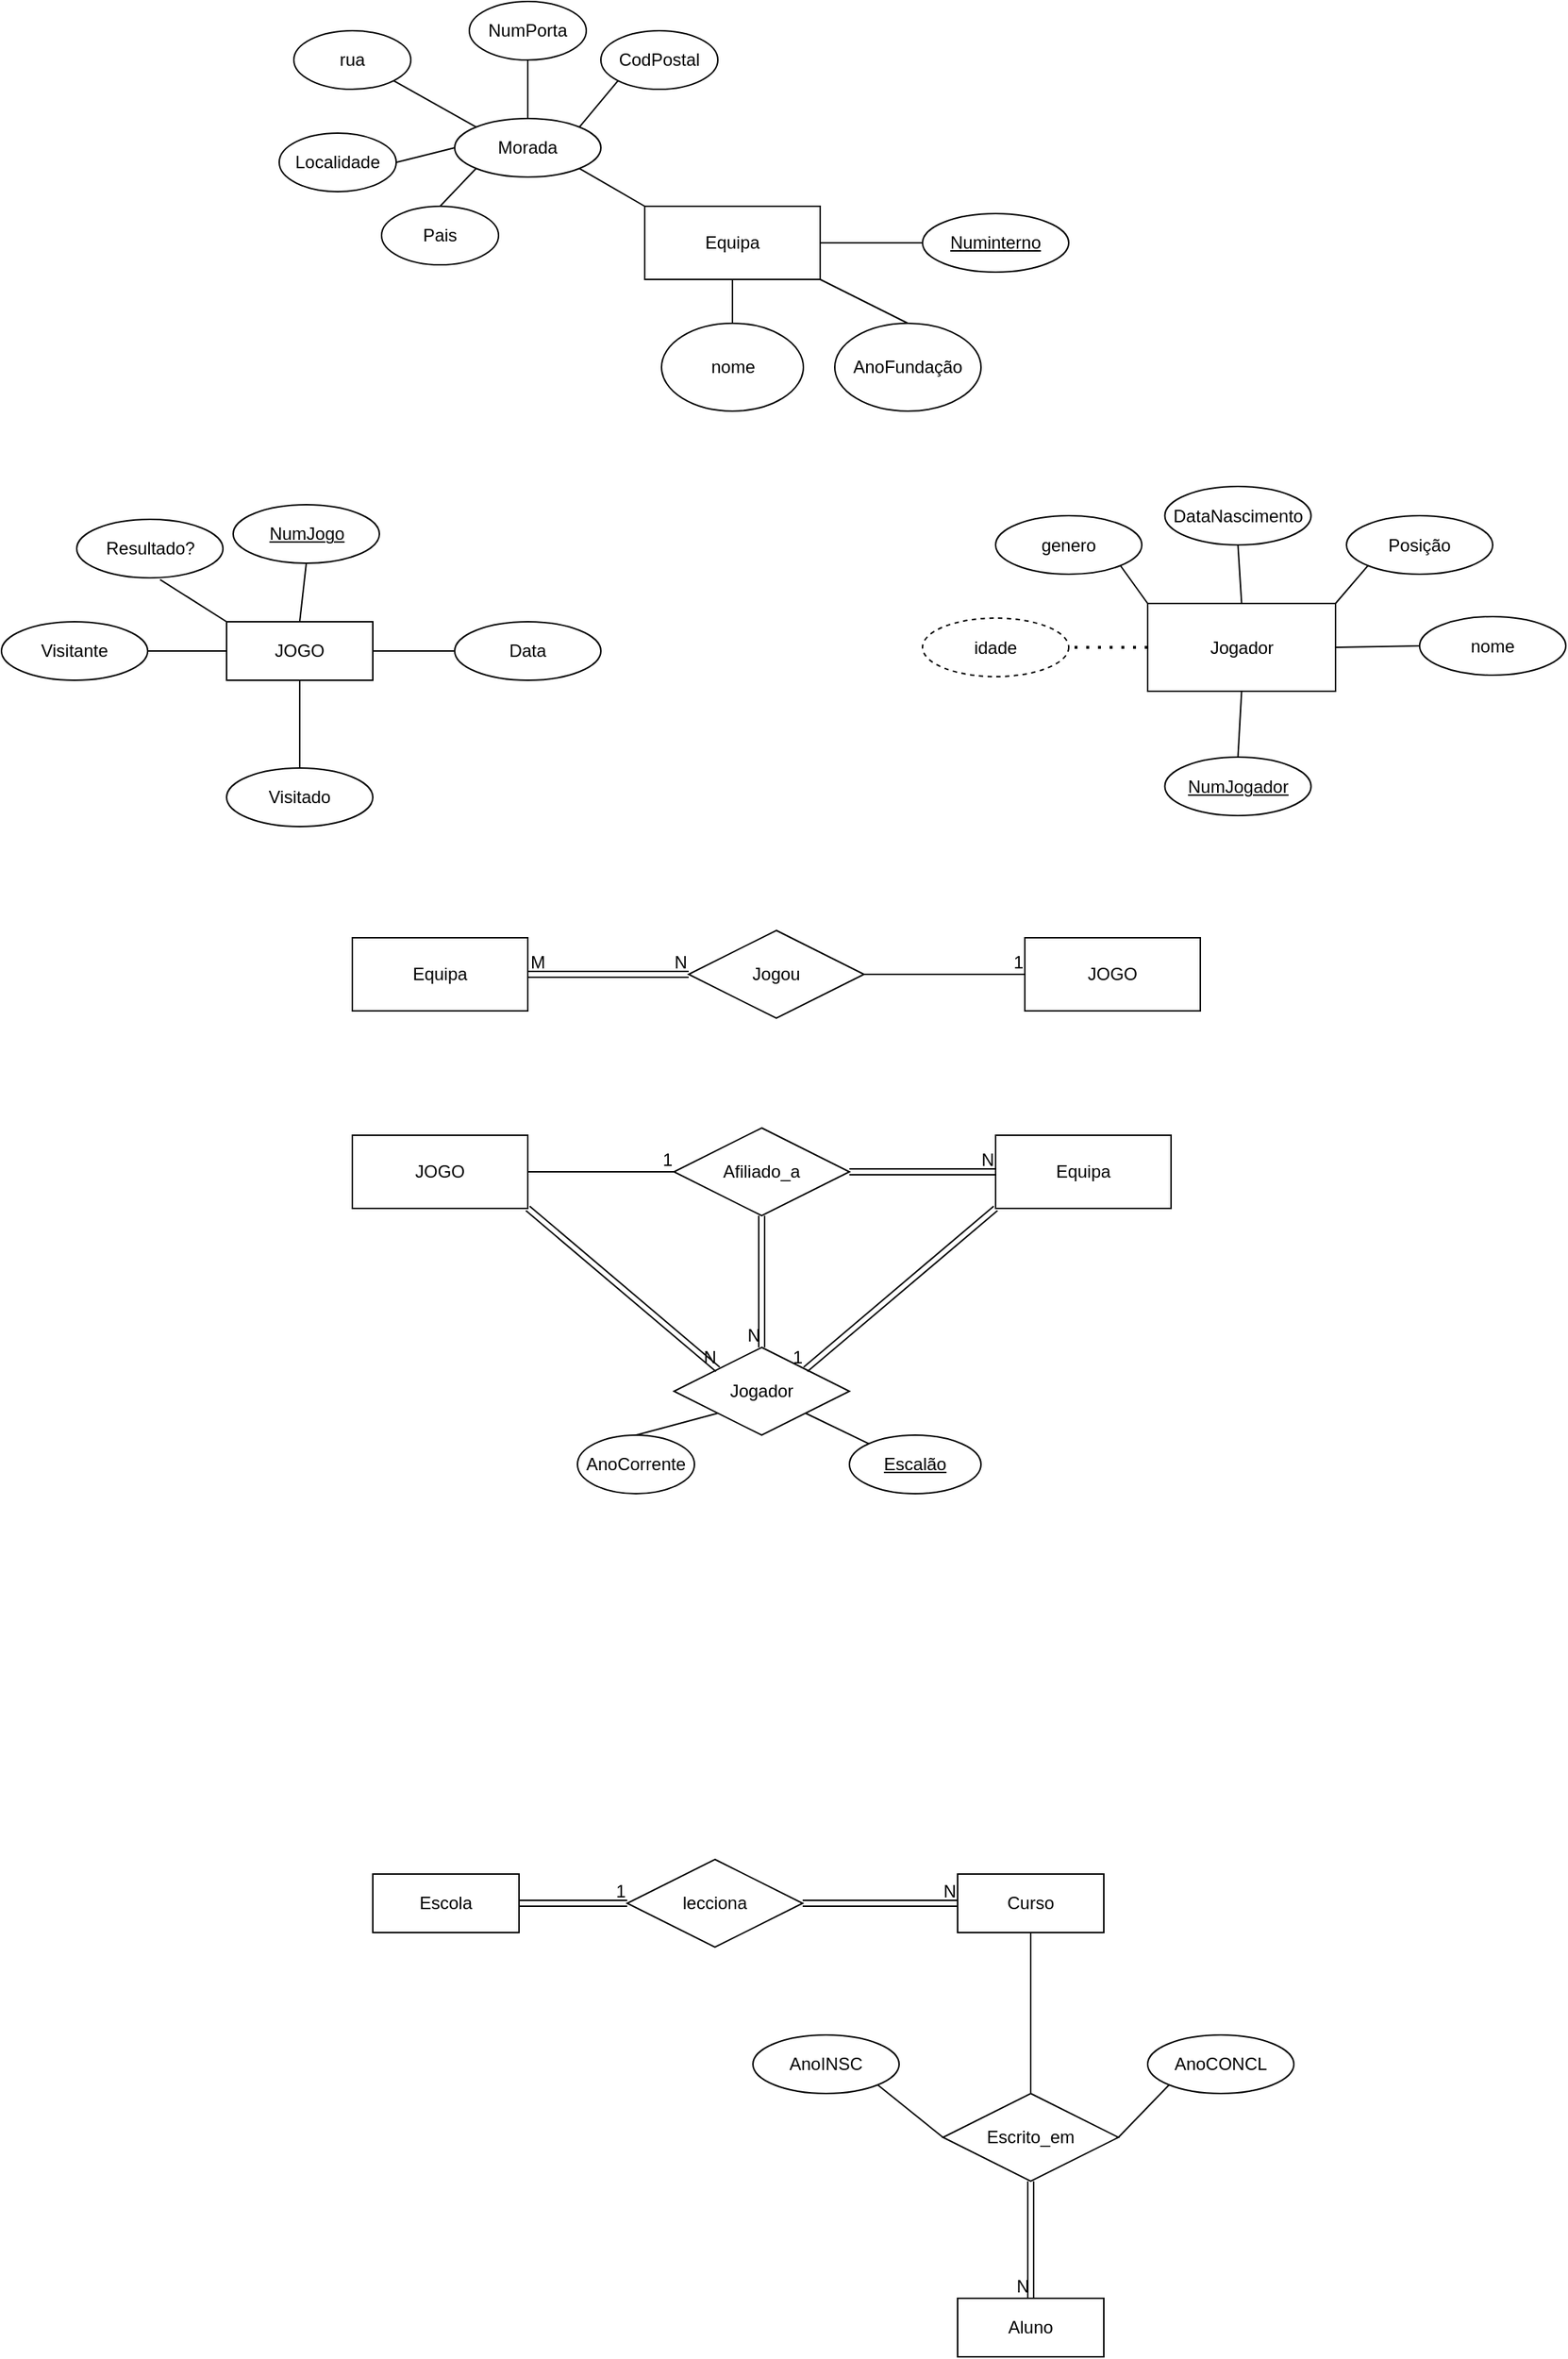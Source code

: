 <mxfile version="24.7.16">
  <diagram name="Página-1" id="aXLpPnv2NKacDEt0Qhfw">
    <mxGraphModel dx="2021" dy="698" grid="1" gridSize="10" guides="1" tooltips="1" connect="1" arrows="1" fold="1" page="1" pageScale="1" pageWidth="827" pageHeight="1169" math="0" shadow="0">
      <root>
        <mxCell id="0" />
        <mxCell id="1" parent="0" />
        <mxCell id="0BGUU8HDMgY6EAeC4oMd-1" value="Equipa" style="rounded=0;whiteSpace=wrap;html=1;" parent="1" vertex="1">
          <mxGeometry x="420" y="210" width="120" height="50" as="geometry" />
        </mxCell>
        <mxCell id="0BGUU8HDMgY6EAeC4oMd-2" value="AnoFundação" style="ellipse;whiteSpace=wrap;html=1;" parent="1" vertex="1">
          <mxGeometry x="550" y="290" width="100" height="60" as="geometry" />
        </mxCell>
        <mxCell id="0BGUU8HDMgY6EAeC4oMd-3" value="" style="endArrow=none;html=1;rounded=0;exitX=0.5;exitY=0;exitDx=0;exitDy=0;entryX=1;entryY=1;entryDx=0;entryDy=0;" parent="1" source="0BGUU8HDMgY6EAeC4oMd-2" target="0BGUU8HDMgY6EAeC4oMd-1" edge="1">
          <mxGeometry width="50" height="50" relative="1" as="geometry">
            <mxPoint x="510" y="280" as="sourcePoint" />
            <mxPoint x="560" y="230" as="targetPoint" />
          </mxGeometry>
        </mxCell>
        <mxCell id="0BGUU8HDMgY6EAeC4oMd-4" value="nome" style="ellipse;whiteSpace=wrap;html=1;" parent="1" vertex="1">
          <mxGeometry x="431.5" y="290" width="97" height="60" as="geometry" />
        </mxCell>
        <mxCell id="0BGUU8HDMgY6EAeC4oMd-5" value="" style="endArrow=none;html=1;rounded=0;exitX=0.5;exitY=0;exitDx=0;exitDy=0;entryX=0.5;entryY=1;entryDx=0;entryDy=0;" parent="1" source="0BGUU8HDMgY6EAeC4oMd-4" target="0BGUU8HDMgY6EAeC4oMd-1" edge="1">
          <mxGeometry width="50" height="50" relative="1" as="geometry">
            <mxPoint x="510" y="280" as="sourcePoint" />
            <mxPoint x="560" y="230" as="targetPoint" />
          </mxGeometry>
        </mxCell>
        <mxCell id="0BGUU8HDMgY6EAeC4oMd-17" value="Numinterno" style="ellipse;whiteSpace=wrap;html=1;align=center;fontStyle=4;" parent="1" vertex="1">
          <mxGeometry x="610" y="215" width="100" height="40" as="geometry" />
        </mxCell>
        <mxCell id="0BGUU8HDMgY6EAeC4oMd-18" value="" style="endArrow=none;html=1;rounded=0;entryX=0;entryY=0.5;entryDx=0;entryDy=0;exitX=1;exitY=0.5;exitDx=0;exitDy=0;" parent="1" source="0BGUU8HDMgY6EAeC4oMd-1" target="0BGUU8HDMgY6EAeC4oMd-17" edge="1">
          <mxGeometry width="50" height="50" relative="1" as="geometry">
            <mxPoint x="450" y="240" as="sourcePoint" />
            <mxPoint x="500" y="190" as="targetPoint" />
          </mxGeometry>
        </mxCell>
        <mxCell id="0BGUU8HDMgY6EAeC4oMd-20" value="Morada" style="ellipse;whiteSpace=wrap;html=1;align=center;" parent="1" vertex="1">
          <mxGeometry x="290" y="150" width="100" height="40" as="geometry" />
        </mxCell>
        <mxCell id="0BGUU8HDMgY6EAeC4oMd-21" value="" style="endArrow=none;html=1;rounded=0;entryX=1;entryY=1;entryDx=0;entryDy=0;exitX=0;exitY=0;exitDx=0;exitDy=0;" parent="1" source="0BGUU8HDMgY6EAeC4oMd-1" target="0BGUU8HDMgY6EAeC4oMd-20" edge="1">
          <mxGeometry width="50" height="50" relative="1" as="geometry">
            <mxPoint x="470" y="210" as="sourcePoint" />
            <mxPoint x="500" y="190" as="targetPoint" />
          </mxGeometry>
        </mxCell>
        <mxCell id="0BGUU8HDMgY6EAeC4oMd-25" value="Jogador" style="whiteSpace=wrap;html=1;align=center;" parent="1" vertex="1">
          <mxGeometry x="764" y="481.5" width="128.5" height="60" as="geometry" />
        </mxCell>
        <mxCell id="0BGUU8HDMgY6EAeC4oMd-26" value="nome" style="ellipse;whiteSpace=wrap;html=1;align=center;" parent="1" vertex="1">
          <mxGeometry x="950" y="490.5" width="100" height="40" as="geometry" />
        </mxCell>
        <mxCell id="0BGUU8HDMgY6EAeC4oMd-27" value="NumJogador" style="ellipse;whiteSpace=wrap;html=1;align=center;fontStyle=4;" parent="1" vertex="1">
          <mxGeometry x="775.75" y="586.5" width="100" height="40" as="geometry" />
        </mxCell>
        <mxCell id="0BGUU8HDMgY6EAeC4oMd-28" value="rua" style="ellipse;whiteSpace=wrap;html=1;align=center;" parent="1" vertex="1">
          <mxGeometry x="180" y="90" width="80" height="40" as="geometry" />
        </mxCell>
        <mxCell id="0BGUU8HDMgY6EAeC4oMd-29" value="NumPorta" style="ellipse;whiteSpace=wrap;html=1;align=center;" parent="1" vertex="1">
          <mxGeometry x="300" y="70" width="80" height="40" as="geometry" />
        </mxCell>
        <mxCell id="0BGUU8HDMgY6EAeC4oMd-30" value="CodPostal" style="ellipse;whiteSpace=wrap;html=1;align=center;" parent="1" vertex="1">
          <mxGeometry x="390" y="90" width="80" height="40" as="geometry" />
        </mxCell>
        <mxCell id="0BGUU8HDMgY6EAeC4oMd-31" value="Localidade" style="ellipse;whiteSpace=wrap;html=1;align=center;" parent="1" vertex="1">
          <mxGeometry x="170" y="160" width="80" height="40" as="geometry" />
        </mxCell>
        <mxCell id="0BGUU8HDMgY6EAeC4oMd-32" value="Pais" style="ellipse;whiteSpace=wrap;html=1;align=center;" parent="1" vertex="1">
          <mxGeometry x="240" y="210" width="80" height="40" as="geometry" />
        </mxCell>
        <mxCell id="0BGUU8HDMgY6EAeC4oMd-33" value="" style="endArrow=none;html=1;rounded=0;exitX=1;exitY=0;exitDx=0;exitDy=0;entryX=0;entryY=1;entryDx=0;entryDy=0;" parent="1" source="0BGUU8HDMgY6EAeC4oMd-20" target="0BGUU8HDMgY6EAeC4oMd-30" edge="1">
          <mxGeometry width="50" height="50" relative="1" as="geometry">
            <mxPoint x="450" y="160" as="sourcePoint" />
            <mxPoint x="500" y="110" as="targetPoint" />
          </mxGeometry>
        </mxCell>
        <mxCell id="0BGUU8HDMgY6EAeC4oMd-34" value="" style="endArrow=none;html=1;rounded=0;exitX=0.5;exitY=0;exitDx=0;exitDy=0;entryX=0.5;entryY=1;entryDx=0;entryDy=0;" parent="1" source="0BGUU8HDMgY6EAeC4oMd-20" target="0BGUU8HDMgY6EAeC4oMd-29" edge="1">
          <mxGeometry width="50" height="50" relative="1" as="geometry">
            <mxPoint x="385" y="166" as="sourcePoint" />
            <mxPoint x="420" y="130" as="targetPoint" />
          </mxGeometry>
        </mxCell>
        <mxCell id="0BGUU8HDMgY6EAeC4oMd-35" value="" style="endArrow=none;html=1;rounded=0;exitX=0;exitY=0;exitDx=0;exitDy=0;entryX=1;entryY=1;entryDx=0;entryDy=0;" parent="1" source="0BGUU8HDMgY6EAeC4oMd-20" target="0BGUU8HDMgY6EAeC4oMd-28" edge="1">
          <mxGeometry width="50" height="50" relative="1" as="geometry">
            <mxPoint x="395" y="176" as="sourcePoint" />
            <mxPoint x="430" y="140" as="targetPoint" />
          </mxGeometry>
        </mxCell>
        <mxCell id="0BGUU8HDMgY6EAeC4oMd-36" value="" style="endArrow=none;html=1;rounded=0;exitX=0;exitY=0.5;exitDx=0;exitDy=0;entryX=1;entryY=0.5;entryDx=0;entryDy=0;" parent="1" source="0BGUU8HDMgY6EAeC4oMd-20" target="0BGUU8HDMgY6EAeC4oMd-31" edge="1">
          <mxGeometry width="50" height="50" relative="1" as="geometry">
            <mxPoint x="405" y="186" as="sourcePoint" />
            <mxPoint x="440" y="150" as="targetPoint" />
          </mxGeometry>
        </mxCell>
        <mxCell id="0BGUU8HDMgY6EAeC4oMd-37" value="" style="endArrow=none;html=1;rounded=0;exitX=0;exitY=1;exitDx=0;exitDy=0;entryX=0.5;entryY=0;entryDx=0;entryDy=0;" parent="1" source="0BGUU8HDMgY6EAeC4oMd-20" target="0BGUU8HDMgY6EAeC4oMd-32" edge="1">
          <mxGeometry width="50" height="50" relative="1" as="geometry">
            <mxPoint x="415" y="196" as="sourcePoint" />
            <mxPoint x="450" y="160" as="targetPoint" />
          </mxGeometry>
        </mxCell>
        <mxCell id="0BGUU8HDMgY6EAeC4oMd-38" value="DataNascimento" style="ellipse;whiteSpace=wrap;html=1;align=center;" parent="1" vertex="1">
          <mxGeometry x="775.75" y="401.5" width="100" height="40" as="geometry" />
        </mxCell>
        <mxCell id="0BGUU8HDMgY6EAeC4oMd-39" value="idade" style="ellipse;whiteSpace=wrap;html=1;align=center;dashed=1;" parent="1" vertex="1">
          <mxGeometry x="610" y="491.5" width="100" height="40" as="geometry" />
        </mxCell>
        <mxCell id="0BGUU8HDMgY6EAeC4oMd-40" value="genero" style="ellipse;whiteSpace=wrap;html=1;align=center;" parent="1" vertex="1">
          <mxGeometry x="660" y="421.5" width="100" height="40" as="geometry" />
        </mxCell>
        <mxCell id="0BGUU8HDMgY6EAeC4oMd-41" value="Posição" style="ellipse;whiteSpace=wrap;html=1;align=center;" parent="1" vertex="1">
          <mxGeometry x="900" y="421.5" width="100" height="40" as="geometry" />
        </mxCell>
        <mxCell id="0BGUU8HDMgY6EAeC4oMd-42" value="" style="endArrow=none;dashed=1;html=1;dashPattern=1 3;strokeWidth=2;rounded=0;entryX=1;entryY=0.5;entryDx=0;entryDy=0;exitX=0;exitY=0.5;exitDx=0;exitDy=0;" parent="1" source="0BGUU8HDMgY6EAeC4oMd-25" target="0BGUU8HDMgY6EAeC4oMd-39" edge="1">
          <mxGeometry width="50" height="50" relative="1" as="geometry">
            <mxPoint x="790" y="391.5" as="sourcePoint" />
            <mxPoint x="840" y="341.5" as="targetPoint" />
          </mxGeometry>
        </mxCell>
        <mxCell id="0BGUU8HDMgY6EAeC4oMd-43" value="" style="endArrow=none;html=1;rounded=0;exitX=1;exitY=1;exitDx=0;exitDy=0;entryX=0;entryY=0;entryDx=0;entryDy=0;" parent="1" source="0BGUU8HDMgY6EAeC4oMd-40" target="0BGUU8HDMgY6EAeC4oMd-25" edge="1">
          <mxGeometry width="50" height="50" relative="1" as="geometry">
            <mxPoint x="790" y="391.5" as="sourcePoint" />
            <mxPoint x="840" y="341.5" as="targetPoint" />
          </mxGeometry>
        </mxCell>
        <mxCell id="0BGUU8HDMgY6EAeC4oMd-44" value="" style="endArrow=none;html=1;rounded=0;exitX=0.5;exitY=0;exitDx=0;exitDy=0;entryX=0.5;entryY=1;entryDx=0;entryDy=0;" parent="1" source="0BGUU8HDMgY6EAeC4oMd-25" target="0BGUU8HDMgY6EAeC4oMd-38" edge="1">
          <mxGeometry width="50" height="50" relative="1" as="geometry">
            <mxPoint x="790" y="391.5" as="sourcePoint" />
            <mxPoint x="840" y="341.5" as="targetPoint" />
          </mxGeometry>
        </mxCell>
        <mxCell id="0BGUU8HDMgY6EAeC4oMd-46" value="" style="endArrow=none;html=1;rounded=0;exitX=1;exitY=0;exitDx=0;exitDy=0;entryX=0;entryY=1;entryDx=0;entryDy=0;" parent="1" source="0BGUU8HDMgY6EAeC4oMd-25" target="0BGUU8HDMgY6EAeC4oMd-41" edge="1">
          <mxGeometry width="50" height="50" relative="1" as="geometry">
            <mxPoint x="790" y="391.5" as="sourcePoint" />
            <mxPoint x="840" y="341.5" as="targetPoint" />
          </mxGeometry>
        </mxCell>
        <mxCell id="0BGUU8HDMgY6EAeC4oMd-47" value="" style="endArrow=none;html=1;rounded=0;exitX=0.5;exitY=1;exitDx=0;exitDy=0;entryX=0.5;entryY=0;entryDx=0;entryDy=0;" parent="1" source="0BGUU8HDMgY6EAeC4oMd-25" target="0BGUU8HDMgY6EAeC4oMd-27" edge="1">
          <mxGeometry width="50" height="50" relative="1" as="geometry">
            <mxPoint x="790" y="391.5" as="sourcePoint" />
            <mxPoint x="840" y="341.5" as="targetPoint" />
          </mxGeometry>
        </mxCell>
        <mxCell id="0BGUU8HDMgY6EAeC4oMd-48" value="" style="endArrow=none;html=1;rounded=0;exitX=1;exitY=0.5;exitDx=0;exitDy=0;entryX=0;entryY=0.5;entryDx=0;entryDy=0;" parent="1" source="0BGUU8HDMgY6EAeC4oMd-25" target="0BGUU8HDMgY6EAeC4oMd-26" edge="1">
          <mxGeometry width="50" height="50" relative="1" as="geometry">
            <mxPoint x="790" y="391.5" as="sourcePoint" />
            <mxPoint x="840" y="341.5" as="targetPoint" />
          </mxGeometry>
        </mxCell>
        <mxCell id="0BGUU8HDMgY6EAeC4oMd-49" value="JOGO" style="whiteSpace=wrap;html=1;align=center;" parent="1" vertex="1">
          <mxGeometry x="134" y="494" width="100" height="40" as="geometry" />
        </mxCell>
        <mxCell id="0BGUU8HDMgY6EAeC4oMd-50" value="Data" style="ellipse;whiteSpace=wrap;html=1;align=center;" parent="1" vertex="1">
          <mxGeometry x="290" y="494" width="100" height="40" as="geometry" />
        </mxCell>
        <mxCell id="0BGUU8HDMgY6EAeC4oMd-51" value="Visitante" style="ellipse;whiteSpace=wrap;html=1;align=center;" parent="1" vertex="1">
          <mxGeometry x="-20" y="494" width="100" height="40" as="geometry" />
        </mxCell>
        <mxCell id="0BGUU8HDMgY6EAeC4oMd-52" value="Visitado" style="ellipse;whiteSpace=wrap;html=1;align=center;" parent="1" vertex="1">
          <mxGeometry x="134" y="594" width="100" height="40" as="geometry" />
        </mxCell>
        <mxCell id="0BGUU8HDMgY6EAeC4oMd-53" value="NumJogo" style="ellipse;whiteSpace=wrap;html=1;align=center;fontStyle=4;" parent="1" vertex="1">
          <mxGeometry x="138.5" y="414" width="100" height="40" as="geometry" />
        </mxCell>
        <mxCell id="0BGUU8HDMgY6EAeC4oMd-55" value="Resultado?" style="ellipse;whiteSpace=wrap;html=1;align=center;" parent="1" vertex="1">
          <mxGeometry x="31.5" y="424" width="100" height="40" as="geometry" />
        </mxCell>
        <mxCell id="0BGUU8HDMgY6EAeC4oMd-56" value="" style="endArrow=none;html=1;rounded=0;exitX=0.5;exitY=0;exitDx=0;exitDy=0;entryX=0.5;entryY=1;entryDx=0;entryDy=0;" parent="1" source="0BGUU8HDMgY6EAeC4oMd-49" target="0BGUU8HDMgY6EAeC4oMd-53" edge="1">
          <mxGeometry width="50" height="50" relative="1" as="geometry">
            <mxPoint x="160" y="454" as="sourcePoint" />
            <mxPoint x="210" y="404" as="targetPoint" />
          </mxGeometry>
        </mxCell>
        <mxCell id="0BGUU8HDMgY6EAeC4oMd-57" value="" style="endArrow=none;html=1;rounded=0;exitX=1;exitY=0.5;exitDx=0;exitDy=0;entryX=0;entryY=0.5;entryDx=0;entryDy=0;" parent="1" source="0BGUU8HDMgY6EAeC4oMd-49" target="0BGUU8HDMgY6EAeC4oMd-50" edge="1">
          <mxGeometry width="50" height="50" relative="1" as="geometry">
            <mxPoint x="194" y="504" as="sourcePoint" />
            <mxPoint x="199" y="464" as="targetPoint" />
          </mxGeometry>
        </mxCell>
        <mxCell id="0BGUU8HDMgY6EAeC4oMd-58" value="" style="endArrow=none;html=1;rounded=0;exitX=0;exitY=0;exitDx=0;exitDy=0;entryX=0.57;entryY=1.03;entryDx=0;entryDy=0;entryPerimeter=0;" parent="1" source="0BGUU8HDMgY6EAeC4oMd-49" target="0BGUU8HDMgY6EAeC4oMd-55" edge="1">
          <mxGeometry width="50" height="50" relative="1" as="geometry">
            <mxPoint x="204" y="514" as="sourcePoint" />
            <mxPoint x="209" y="474" as="targetPoint" />
          </mxGeometry>
        </mxCell>
        <mxCell id="0BGUU8HDMgY6EAeC4oMd-59" value="" style="endArrow=none;html=1;rounded=0;exitX=0;exitY=0.5;exitDx=0;exitDy=0;entryX=1;entryY=0.5;entryDx=0;entryDy=0;" parent="1" source="0BGUU8HDMgY6EAeC4oMd-49" target="0BGUU8HDMgY6EAeC4oMd-51" edge="1">
          <mxGeometry width="50" height="50" relative="1" as="geometry">
            <mxPoint x="214" y="524" as="sourcePoint" />
            <mxPoint x="219" y="484" as="targetPoint" />
          </mxGeometry>
        </mxCell>
        <mxCell id="0BGUU8HDMgY6EAeC4oMd-60" value="" style="endArrow=none;html=1;rounded=0;exitX=0.5;exitY=0;exitDx=0;exitDy=0;entryX=0.5;entryY=1;entryDx=0;entryDy=0;" parent="1" source="0BGUU8HDMgY6EAeC4oMd-52" target="0BGUU8HDMgY6EAeC4oMd-49" edge="1">
          <mxGeometry width="50" height="50" relative="1" as="geometry">
            <mxPoint x="224" y="534" as="sourcePoint" />
            <mxPoint x="229" y="494" as="targetPoint" />
          </mxGeometry>
        </mxCell>
        <mxCell id="0BGUU8HDMgY6EAeC4oMd-62" value="Escola" style="whiteSpace=wrap;html=1;align=center;" parent="1" vertex="1">
          <mxGeometry x="234" y="1350" width="100" height="40" as="geometry" />
        </mxCell>
        <mxCell id="0BGUU8HDMgY6EAeC4oMd-63" value="lecciona" style="shape=rhombus;perimeter=rhombusPerimeter;whiteSpace=wrap;html=1;align=center;" parent="1" vertex="1">
          <mxGeometry x="408" y="1340" width="120" height="60" as="geometry" />
        </mxCell>
        <mxCell id="0BGUU8HDMgY6EAeC4oMd-65" value="Escrito_em" style="shape=rhombus;perimeter=rhombusPerimeter;whiteSpace=wrap;html=1;align=center;" parent="1" vertex="1">
          <mxGeometry x="624" y="1500" width="120" height="60" as="geometry" />
        </mxCell>
        <mxCell id="0BGUU8HDMgY6EAeC4oMd-73" value="Curso" style="whiteSpace=wrap;html=1;align=center;" parent="1" vertex="1">
          <mxGeometry x="634" y="1350" width="100" height="40" as="geometry" />
        </mxCell>
        <mxCell id="0BGUU8HDMgY6EAeC4oMd-76" value="Aluno" style="whiteSpace=wrap;html=1;align=center;" parent="1" vertex="1">
          <mxGeometry x="634" y="1640" width="100" height="40" as="geometry" />
        </mxCell>
        <mxCell id="0BGUU8HDMgY6EAeC4oMd-93" value="" style="endArrow=none;html=1;rounded=0;exitX=0.5;exitY=0;exitDx=0;exitDy=0;entryX=0.5;entryY=1;entryDx=0;entryDy=0;" parent="1" source="0BGUU8HDMgY6EAeC4oMd-65" target="0BGUU8HDMgY6EAeC4oMd-73" edge="1">
          <mxGeometry width="50" height="50" relative="1" as="geometry">
            <mxPoint x="454" y="1460" as="sourcePoint" />
            <mxPoint x="504" y="1410" as="targetPoint" />
          </mxGeometry>
        </mxCell>
        <mxCell id="0BGUU8HDMgY6EAeC4oMd-100" value="AnoINSC" style="ellipse;whiteSpace=wrap;html=1;align=center;" parent="1" vertex="1">
          <mxGeometry x="494" y="1460" width="100" height="40" as="geometry" />
        </mxCell>
        <mxCell id="0BGUU8HDMgY6EAeC4oMd-101" value="AnoCONCL" style="ellipse;whiteSpace=wrap;html=1;align=center;" parent="1" vertex="1">
          <mxGeometry x="764" y="1460" width="100" height="40" as="geometry" />
        </mxCell>
        <mxCell id="0BGUU8HDMgY6EAeC4oMd-102" value="" style="endArrow=none;html=1;rounded=0;exitX=0;exitY=0.5;exitDx=0;exitDy=0;entryX=1;entryY=1;entryDx=0;entryDy=0;" parent="1" source="0BGUU8HDMgY6EAeC4oMd-65" target="0BGUU8HDMgY6EAeC4oMd-100" edge="1">
          <mxGeometry width="50" height="50" relative="1" as="geometry">
            <mxPoint x="574" y="1460" as="sourcePoint" />
            <mxPoint x="624" y="1410" as="targetPoint" />
          </mxGeometry>
        </mxCell>
        <mxCell id="0BGUU8HDMgY6EAeC4oMd-103" value="" style="endArrow=none;html=1;rounded=0;exitX=1;exitY=0.5;exitDx=0;exitDy=0;entryX=0;entryY=1;entryDx=0;entryDy=0;" parent="1" source="0BGUU8HDMgY6EAeC4oMd-65" target="0BGUU8HDMgY6EAeC4oMd-101" edge="1">
          <mxGeometry width="50" height="50" relative="1" as="geometry">
            <mxPoint x="634" y="1540" as="sourcePoint" />
            <mxPoint x="589" y="1504" as="targetPoint" />
          </mxGeometry>
        </mxCell>
        <mxCell id="XTTAguBEuDXM-MBKySMm-2" value="" style="shape=link;html=1;rounded=0;entryX=0;entryY=0.5;entryDx=0;entryDy=0;" parent="1" source="0BGUU8HDMgY6EAeC4oMd-63" target="0BGUU8HDMgY6EAeC4oMd-73" edge="1">
          <mxGeometry relative="1" as="geometry">
            <mxPoint x="374" y="1460" as="sourcePoint" />
            <mxPoint x="534" y="1460" as="targetPoint" />
          </mxGeometry>
        </mxCell>
        <mxCell id="XTTAguBEuDXM-MBKySMm-3" value="N" style="resizable=0;html=1;whiteSpace=wrap;align=right;verticalAlign=bottom;" parent="XTTAguBEuDXM-MBKySMm-2" connectable="0" vertex="1">
          <mxGeometry x="1" relative="1" as="geometry" />
        </mxCell>
        <mxCell id="XTTAguBEuDXM-MBKySMm-4" value="" style="shape=link;html=1;rounded=0;entryX=0;entryY=0.5;entryDx=0;entryDy=0;exitX=1;exitY=0.5;exitDx=0;exitDy=0;" parent="1" source="0BGUU8HDMgY6EAeC4oMd-62" target="0BGUU8HDMgY6EAeC4oMd-63" edge="1">
          <mxGeometry relative="1" as="geometry">
            <mxPoint x="294" y="1400" as="sourcePoint" />
            <mxPoint x="454" y="1400" as="targetPoint" />
          </mxGeometry>
        </mxCell>
        <mxCell id="XTTAguBEuDXM-MBKySMm-5" value="1" style="resizable=0;html=1;whiteSpace=wrap;align=right;verticalAlign=bottom;" parent="XTTAguBEuDXM-MBKySMm-4" connectable="0" vertex="1">
          <mxGeometry x="1" relative="1" as="geometry" />
        </mxCell>
        <mxCell id="XTTAguBEuDXM-MBKySMm-6" value="" style="shape=link;html=1;rounded=0;entryX=0.5;entryY=0;entryDx=0;entryDy=0;exitX=0.5;exitY=1;exitDx=0;exitDy=0;" parent="1" source="0BGUU8HDMgY6EAeC4oMd-65" target="0BGUU8HDMgY6EAeC4oMd-76" edge="1">
          <mxGeometry relative="1" as="geometry">
            <mxPoint x="374" y="1460" as="sourcePoint" />
            <mxPoint x="534" y="1460" as="targetPoint" />
          </mxGeometry>
        </mxCell>
        <mxCell id="XTTAguBEuDXM-MBKySMm-7" value="N" style="resizable=0;html=1;whiteSpace=wrap;align=right;verticalAlign=bottom;" parent="XTTAguBEuDXM-MBKySMm-6" connectable="0" vertex="1">
          <mxGeometry x="1" relative="1" as="geometry" />
        </mxCell>
        <mxCell id="Tuga2ND35uUjj7_drMSJ-1" value="Equipa" style="rounded=0;whiteSpace=wrap;html=1;" vertex="1" parent="1">
          <mxGeometry x="220" y="710" width="120" height="50" as="geometry" />
        </mxCell>
        <mxCell id="Tuga2ND35uUjj7_drMSJ-2" value="JOGO" style="whiteSpace=wrap;html=1;align=center;" vertex="1" parent="1">
          <mxGeometry x="680" y="710" width="120" height="50" as="geometry" />
        </mxCell>
        <mxCell id="Tuga2ND35uUjj7_drMSJ-3" value="Jogou" style="shape=rhombus;perimeter=rhombusPerimeter;whiteSpace=wrap;html=1;align=center;" vertex="1" parent="1">
          <mxGeometry x="450" y="705" width="120" height="60" as="geometry" />
        </mxCell>
        <mxCell id="Tuga2ND35uUjj7_drMSJ-15" value="Afiliado_a" style="shape=rhombus;perimeter=rhombusPerimeter;whiteSpace=wrap;html=1;align=center;" vertex="1" parent="1">
          <mxGeometry x="440" y="840" width="120" height="60" as="geometry" />
        </mxCell>
        <mxCell id="Tuga2ND35uUjj7_drMSJ-17" value="JOGO" style="whiteSpace=wrap;html=1;align=center;" vertex="1" parent="1">
          <mxGeometry x="220" y="845" width="120" height="50" as="geometry" />
        </mxCell>
        <mxCell id="Tuga2ND35uUjj7_drMSJ-18" value="Equipa" style="rounded=0;whiteSpace=wrap;html=1;" vertex="1" parent="1">
          <mxGeometry x="660" y="845" width="120" height="50" as="geometry" />
        </mxCell>
        <mxCell id="Tuga2ND35uUjj7_drMSJ-31" value="AnoCorrente" style="ellipse;whiteSpace=wrap;html=1;align=center;" vertex="1" parent="1">
          <mxGeometry x="374" y="1050" width="80" height="40" as="geometry" />
        </mxCell>
        <mxCell id="Tuga2ND35uUjj7_drMSJ-35" value="Jogador" style="shape=rhombus;perimeter=rhombusPerimeter;whiteSpace=wrap;html=1;align=center;" vertex="1" parent="1">
          <mxGeometry x="440" y="990" width="120" height="60" as="geometry" />
        </mxCell>
        <mxCell id="Tuga2ND35uUjj7_drMSJ-38" value="" style="shape=link;html=1;rounded=0;entryX=0.5;entryY=0;entryDx=0;entryDy=0;exitX=0.5;exitY=1;exitDx=0;exitDy=0;" edge="1" parent="1" source="Tuga2ND35uUjj7_drMSJ-15" target="Tuga2ND35uUjj7_drMSJ-35">
          <mxGeometry relative="1" as="geometry">
            <mxPoint x="430" y="770" as="sourcePoint" />
            <mxPoint x="590" y="770" as="targetPoint" />
          </mxGeometry>
        </mxCell>
        <mxCell id="Tuga2ND35uUjj7_drMSJ-39" value="N" style="resizable=0;html=1;whiteSpace=wrap;align=right;verticalAlign=bottom;" connectable="0" vertex="1" parent="Tuga2ND35uUjj7_drMSJ-38">
          <mxGeometry x="1" relative="1" as="geometry" />
        </mxCell>
        <mxCell id="Tuga2ND35uUjj7_drMSJ-44" value="" style="shape=link;html=1;rounded=0;entryX=1;entryY=0;entryDx=0;entryDy=0;exitX=0;exitY=1;exitDx=0;exitDy=0;" edge="1" parent="1" source="Tuga2ND35uUjj7_drMSJ-18" target="Tuga2ND35uUjj7_drMSJ-35">
          <mxGeometry relative="1" as="geometry">
            <mxPoint x="430" y="770" as="sourcePoint" />
            <mxPoint x="590" y="770" as="targetPoint" />
          </mxGeometry>
        </mxCell>
        <mxCell id="Tuga2ND35uUjj7_drMSJ-45" value="1" style="resizable=0;html=1;whiteSpace=wrap;align=right;verticalAlign=bottom;" connectable="0" vertex="1" parent="Tuga2ND35uUjj7_drMSJ-44">
          <mxGeometry x="1" relative="1" as="geometry" />
        </mxCell>
        <mxCell id="Tuga2ND35uUjj7_drMSJ-46" value="" style="shape=link;html=1;rounded=0;entryX=0;entryY=0;entryDx=0;entryDy=0;exitX=1;exitY=1;exitDx=0;exitDy=0;" edge="1" parent="1" source="Tuga2ND35uUjj7_drMSJ-17" target="Tuga2ND35uUjj7_drMSJ-35">
          <mxGeometry relative="1" as="geometry">
            <mxPoint x="430" y="770" as="sourcePoint" />
            <mxPoint x="590" y="770" as="targetPoint" />
          </mxGeometry>
        </mxCell>
        <mxCell id="Tuga2ND35uUjj7_drMSJ-47" value="N" style="resizable=0;html=1;whiteSpace=wrap;align=right;verticalAlign=bottom;" connectable="0" vertex="1" parent="Tuga2ND35uUjj7_drMSJ-46">
          <mxGeometry x="1" relative="1" as="geometry" />
        </mxCell>
        <mxCell id="Tuga2ND35uUjj7_drMSJ-48" value="Escalão" style="ellipse;whiteSpace=wrap;html=1;align=center;fontStyle=4;" vertex="1" parent="1">
          <mxGeometry x="560" y="1050" width="90" height="40" as="geometry" />
        </mxCell>
        <mxCell id="Tuga2ND35uUjj7_drMSJ-49" value="" style="endArrow=none;html=1;rounded=0;entryX=0;entryY=0;entryDx=0;entryDy=0;exitX=1;exitY=1;exitDx=0;exitDy=0;" edge="1" parent="1" source="Tuga2ND35uUjj7_drMSJ-35" target="Tuga2ND35uUjj7_drMSJ-48">
          <mxGeometry relative="1" as="geometry">
            <mxPoint x="430" y="970" as="sourcePoint" />
            <mxPoint x="590" y="970" as="targetPoint" />
          </mxGeometry>
        </mxCell>
        <mxCell id="Tuga2ND35uUjj7_drMSJ-51" value="" style="endArrow=none;html=1;rounded=0;exitX=0.5;exitY=0;exitDx=0;exitDy=0;entryX=0;entryY=1;entryDx=0;entryDy=0;" edge="1" parent="1" source="Tuga2ND35uUjj7_drMSJ-31" target="Tuga2ND35uUjj7_drMSJ-35">
          <mxGeometry relative="1" as="geometry">
            <mxPoint x="430" y="970" as="sourcePoint" />
            <mxPoint x="590" y="970" as="targetPoint" />
          </mxGeometry>
        </mxCell>
        <mxCell id="Tuga2ND35uUjj7_drMSJ-55" value="" style="shape=link;html=1;rounded=0;entryX=0;entryY=0.5;entryDx=0;entryDy=0;exitX=1;exitY=0.5;exitDx=0;exitDy=0;" edge="1" parent="1" source="Tuga2ND35uUjj7_drMSJ-15" target="Tuga2ND35uUjj7_drMSJ-18">
          <mxGeometry relative="1" as="geometry">
            <mxPoint x="430" y="970" as="sourcePoint" />
            <mxPoint x="590" y="970" as="targetPoint" />
          </mxGeometry>
        </mxCell>
        <mxCell id="Tuga2ND35uUjj7_drMSJ-56" value="N" style="resizable=0;html=1;whiteSpace=wrap;align=right;verticalAlign=bottom;" connectable="0" vertex="1" parent="Tuga2ND35uUjj7_drMSJ-55">
          <mxGeometry x="1" relative="1" as="geometry" />
        </mxCell>
        <mxCell id="Tuga2ND35uUjj7_drMSJ-57" value="" style="endArrow=none;html=1;rounded=0;entryX=0;entryY=0.5;entryDx=0;entryDy=0;exitX=1;exitY=0.5;exitDx=0;exitDy=0;" edge="1" parent="1" source="Tuga2ND35uUjj7_drMSJ-17" target="Tuga2ND35uUjj7_drMSJ-15">
          <mxGeometry relative="1" as="geometry">
            <mxPoint x="430" y="970" as="sourcePoint" />
            <mxPoint x="590" y="970" as="targetPoint" />
          </mxGeometry>
        </mxCell>
        <mxCell id="Tuga2ND35uUjj7_drMSJ-58" value="1" style="resizable=0;html=1;whiteSpace=wrap;align=right;verticalAlign=bottom;" connectable="0" vertex="1" parent="Tuga2ND35uUjj7_drMSJ-57">
          <mxGeometry x="1" relative="1" as="geometry" />
        </mxCell>
        <mxCell id="Tuga2ND35uUjj7_drMSJ-59" value="" style="shape=link;html=1;rounded=0;exitX=1;exitY=0.5;exitDx=0;exitDy=0;entryX=0;entryY=0.5;entryDx=0;entryDy=0;" edge="1" parent="1" source="Tuga2ND35uUjj7_drMSJ-1" target="Tuga2ND35uUjj7_drMSJ-3">
          <mxGeometry relative="1" as="geometry">
            <mxPoint x="430" y="970" as="sourcePoint" />
            <mxPoint x="590" y="970" as="targetPoint" />
          </mxGeometry>
        </mxCell>
        <mxCell id="Tuga2ND35uUjj7_drMSJ-60" value="M" style="resizable=0;html=1;whiteSpace=wrap;align=left;verticalAlign=bottom;" connectable="0" vertex="1" parent="Tuga2ND35uUjj7_drMSJ-59">
          <mxGeometry x="-1" relative="1" as="geometry" />
        </mxCell>
        <mxCell id="Tuga2ND35uUjj7_drMSJ-61" value="N" style="resizable=0;html=1;whiteSpace=wrap;align=right;verticalAlign=bottom;" connectable="0" vertex="1" parent="Tuga2ND35uUjj7_drMSJ-59">
          <mxGeometry x="1" relative="1" as="geometry" />
        </mxCell>
        <mxCell id="Tuga2ND35uUjj7_drMSJ-62" value="" style="endArrow=none;html=1;rounded=0;entryX=0;entryY=0.5;entryDx=0;entryDy=0;exitX=1;exitY=0.5;exitDx=0;exitDy=0;" edge="1" parent="1" source="Tuga2ND35uUjj7_drMSJ-3" target="Tuga2ND35uUjj7_drMSJ-2">
          <mxGeometry relative="1" as="geometry">
            <mxPoint x="430" y="970" as="sourcePoint" />
            <mxPoint x="590" y="970" as="targetPoint" />
          </mxGeometry>
        </mxCell>
        <mxCell id="Tuga2ND35uUjj7_drMSJ-63" value="1" style="resizable=0;html=1;whiteSpace=wrap;align=right;verticalAlign=bottom;" connectable="0" vertex="1" parent="Tuga2ND35uUjj7_drMSJ-62">
          <mxGeometry x="1" relative="1" as="geometry" />
        </mxCell>
      </root>
    </mxGraphModel>
  </diagram>
</mxfile>
